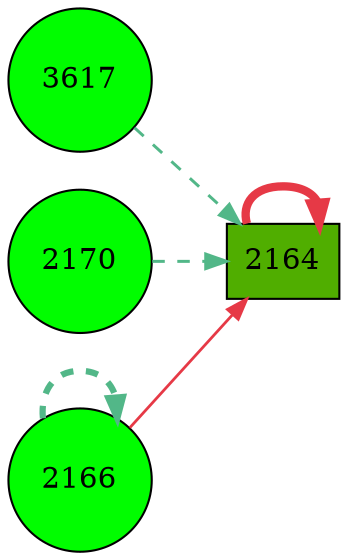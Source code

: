 digraph G{
rankdir=LR;
3617 [style=filled, shape=circle, fillcolor="#01fd00", label="3617"];
2170 [style=filled, shape=circle, fillcolor="#01fd00", label="2170"];
2164 [style=filled, shape=box, fillcolor="#50ae00", label="2164"];
2166 [style=filled, shape=circle, fillcolor="#01fd00", label="2166"];
2164 -> 2164 [color="#e63946",penwidth=4.00];
2166 -> 2164 [color="#e63946",penwidth=1.33];
3617 -> 2164 [color="#52b788",style=dashed,penwidth=1.43];
2170 -> 2164 [color="#52b788",style=dashed,penwidth=1.43];
2166 -> 2166 [color="#52b788",style=dashed,penwidth=3.00];
}